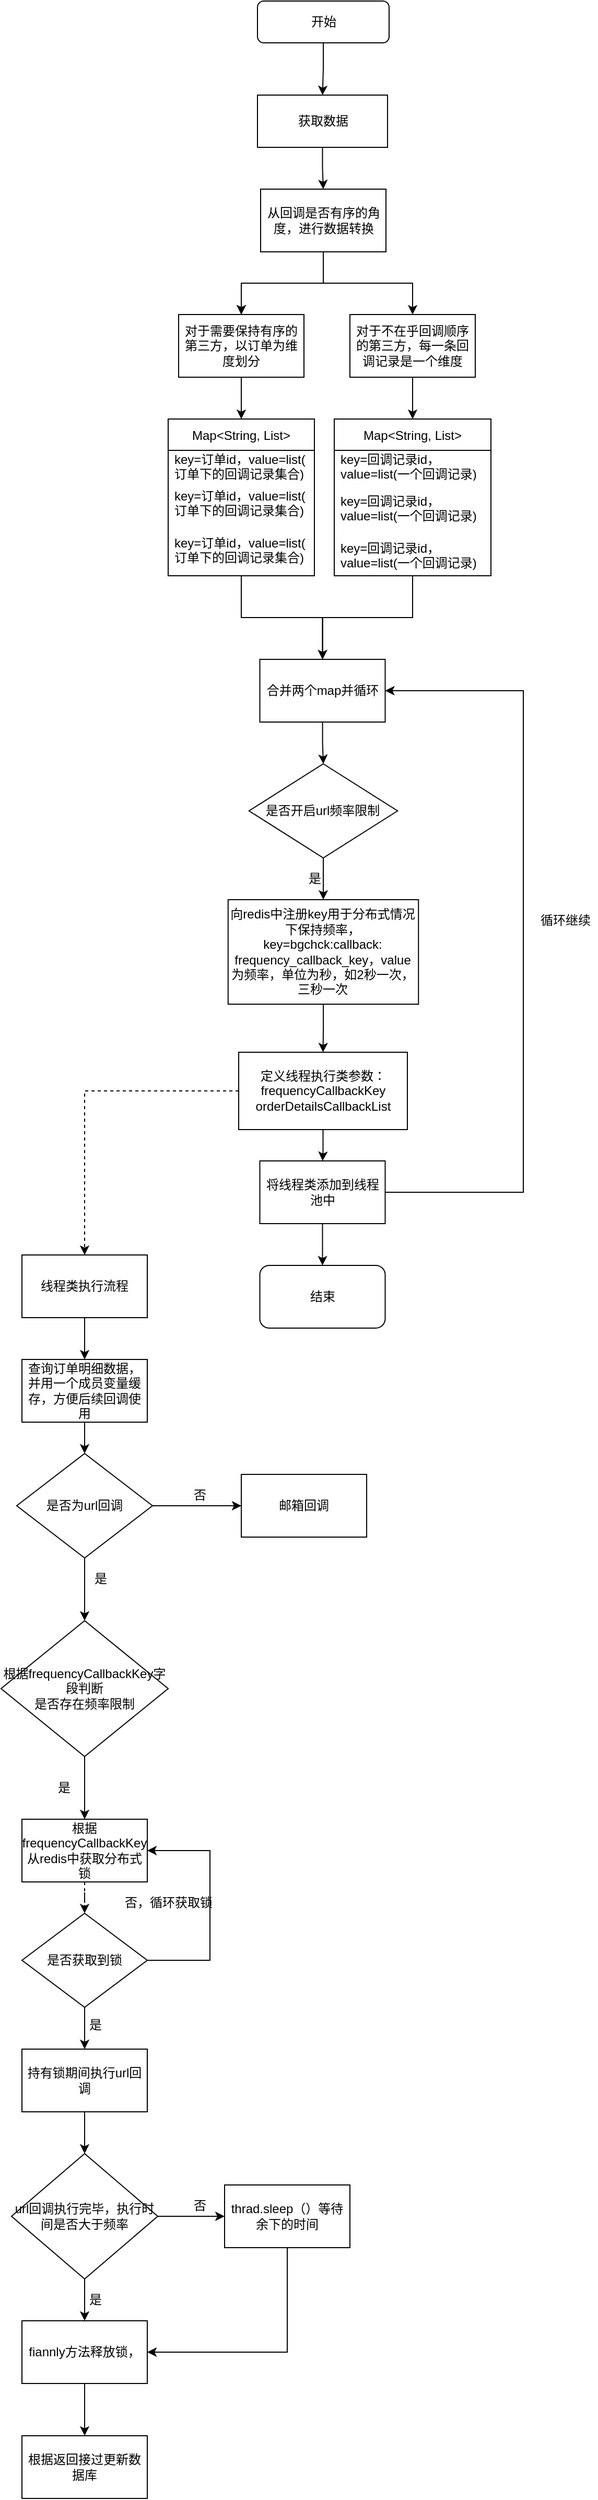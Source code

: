 <mxfile version="16.2.7" type="github">
  <diagram id="C5RBs43oDa-KdzZeNtuy" name="Page-1">
    <mxGraphModel dx="788" dy="585" grid="1" gridSize="10" guides="1" tooltips="1" connect="1" arrows="1" fold="1" page="1" pageScale="1" pageWidth="827" pageHeight="1169" math="0" shadow="0">
      <root>
        <mxCell id="WIyWlLk6GJQsqaUBKTNV-0" />
        <mxCell id="WIyWlLk6GJQsqaUBKTNV-1" parent="WIyWlLk6GJQsqaUBKTNV-0" />
        <mxCell id="MgLEf6diQMLtDa7vrzc0-2" value="" style="edgeStyle=orthogonalEdgeStyle;rounded=0;orthogonalLoop=1;jettySize=auto;html=1;" edge="1" parent="WIyWlLk6GJQsqaUBKTNV-1" source="MgLEf6diQMLtDa7vrzc0-0" target="MgLEf6diQMLtDa7vrzc0-1">
          <mxGeometry relative="1" as="geometry" />
        </mxCell>
        <mxCell id="MgLEf6diQMLtDa7vrzc0-0" value="开始" style="rounded=1;whiteSpace=wrap;html=1;" vertex="1" parent="WIyWlLk6GJQsqaUBKTNV-1">
          <mxGeometry x="325.5" y="40" width="126" height="40" as="geometry" />
        </mxCell>
        <mxCell id="MgLEf6diQMLtDa7vrzc0-6" value="" style="edgeStyle=orthogonalEdgeStyle;rounded=0;orthogonalLoop=1;jettySize=auto;html=1;" edge="1" parent="WIyWlLk6GJQsqaUBKTNV-1" source="MgLEf6diQMLtDa7vrzc0-1" target="MgLEf6diQMLtDa7vrzc0-5">
          <mxGeometry relative="1" as="geometry" />
        </mxCell>
        <mxCell id="MgLEf6diQMLtDa7vrzc0-1" value="获取数据" style="whiteSpace=wrap;html=1;rounded=0;" vertex="1" parent="WIyWlLk6GJQsqaUBKTNV-1">
          <mxGeometry x="325.5" y="130" width="124.5" height="50" as="geometry" />
        </mxCell>
        <mxCell id="MgLEf6diQMLtDa7vrzc0-15" value="" style="edgeStyle=orthogonalEdgeStyle;rounded=0;orthogonalLoop=1;jettySize=auto;html=1;fontSize=12;" edge="1" parent="WIyWlLk6GJQsqaUBKTNV-1" source="MgLEf6diQMLtDa7vrzc0-5" target="MgLEf6diQMLtDa7vrzc0-14">
          <mxGeometry relative="1" as="geometry" />
        </mxCell>
        <mxCell id="MgLEf6diQMLtDa7vrzc0-16" value="" style="edgeStyle=orthogonalEdgeStyle;rounded=0;orthogonalLoop=1;jettySize=auto;html=1;fontSize=12;" edge="1" parent="WIyWlLk6GJQsqaUBKTNV-1" source="MgLEf6diQMLtDa7vrzc0-5" target="MgLEf6diQMLtDa7vrzc0-14">
          <mxGeometry relative="1" as="geometry" />
        </mxCell>
        <mxCell id="MgLEf6diQMLtDa7vrzc0-18" style="edgeStyle=orthogonalEdgeStyle;rounded=0;orthogonalLoop=1;jettySize=auto;html=1;exitX=0.5;exitY=1;exitDx=0;exitDy=0;entryX=0.5;entryY=0;entryDx=0;entryDy=0;fontSize=12;" edge="1" parent="WIyWlLk6GJQsqaUBKTNV-1" source="MgLEf6diQMLtDa7vrzc0-5" target="MgLEf6diQMLtDa7vrzc0-17">
          <mxGeometry relative="1" as="geometry" />
        </mxCell>
        <mxCell id="MgLEf6diQMLtDa7vrzc0-5" value="从回调是否有序的角度，进行数据转换" style="whiteSpace=wrap;html=1;rounded=0;" vertex="1" parent="WIyWlLk6GJQsqaUBKTNV-1">
          <mxGeometry x="328.5" y="220" width="120" height="60" as="geometry" />
        </mxCell>
        <mxCell id="MgLEf6diQMLtDa7vrzc0-29" style="edgeStyle=orthogonalEdgeStyle;rounded=0;orthogonalLoop=1;jettySize=auto;html=1;exitX=0.5;exitY=1;exitDx=0;exitDy=0;fontSize=12;" edge="1" parent="WIyWlLk6GJQsqaUBKTNV-1" source="MgLEf6diQMLtDa7vrzc0-14" target="MgLEf6diQMLtDa7vrzc0-24">
          <mxGeometry relative="1" as="geometry" />
        </mxCell>
        <mxCell id="MgLEf6diQMLtDa7vrzc0-14" value="对于需要保持有序的第三方，以订单为维度划分" style="whiteSpace=wrap;html=1;rounded=0;shadow=0;glass=0;sketch=0;gradientColor=none;fillColor=default;strokeColor=default;" vertex="1" parent="WIyWlLk6GJQsqaUBKTNV-1">
          <mxGeometry x="250" y="340" width="120" height="60" as="geometry" />
        </mxCell>
        <mxCell id="MgLEf6diQMLtDa7vrzc0-35" style="edgeStyle=orthogonalEdgeStyle;rounded=0;orthogonalLoop=1;jettySize=auto;html=1;exitX=0.5;exitY=1;exitDx=0;exitDy=0;entryX=0.5;entryY=0;entryDx=0;entryDy=0;fontSize=12;" edge="1" parent="WIyWlLk6GJQsqaUBKTNV-1" source="MgLEf6diQMLtDa7vrzc0-17" target="MgLEf6diQMLtDa7vrzc0-30">
          <mxGeometry relative="1" as="geometry" />
        </mxCell>
        <mxCell id="MgLEf6diQMLtDa7vrzc0-17" value="对于不在乎回调顺序的第三方，每一条回调记录是一个维度" style="whiteSpace=wrap;html=1;rounded=0;" vertex="1" parent="WIyWlLk6GJQsqaUBKTNV-1">
          <mxGeometry x="414" y="340" width="120" height="60" as="geometry" />
        </mxCell>
        <mxCell id="MgLEf6diQMLtDa7vrzc0-38" value="" style="edgeStyle=orthogonalEdgeStyle;rounded=0;orthogonalLoop=1;jettySize=auto;html=1;fontSize=12;" edge="1" parent="WIyWlLk6GJQsqaUBKTNV-1" source="MgLEf6diQMLtDa7vrzc0-24" target="MgLEf6diQMLtDa7vrzc0-37">
          <mxGeometry relative="1" as="geometry" />
        </mxCell>
        <mxCell id="MgLEf6diQMLtDa7vrzc0-24" value="Map&lt;String, List&gt;" style="swimlane;fontStyle=0;childLayout=stackLayout;horizontal=1;startSize=30;horizontalStack=0;resizeParent=1;resizeParentMax=0;resizeLast=0;collapsible=1;marginBottom=0;fontSize=12;" vertex="1" parent="WIyWlLk6GJQsqaUBKTNV-1">
          <mxGeometry x="240" y="440" width="140" height="150" as="geometry" />
        </mxCell>
        <mxCell id="MgLEf6diQMLtDa7vrzc0-25" value="key=订单id，value=list(&#xa;订单下的回调记录集合)" style="text;strokeColor=none;fillColor=none;align=left;verticalAlign=middle;spacingLeft=4;spacingRight=4;overflow=hidden;points=[[0,0.5],[1,0.5]];portConstraint=eastwest;rotatable=0;fontSize=12;" vertex="1" parent="MgLEf6diQMLtDa7vrzc0-24">
          <mxGeometry y="30" width="140" height="30" as="geometry" />
        </mxCell>
        <mxCell id="MgLEf6diQMLtDa7vrzc0-26" value="key=订单id，value=list(&#xa;订单下的回调记录集合)" style="text;strokeColor=none;fillColor=none;align=left;verticalAlign=middle;spacingLeft=4;spacingRight=4;overflow=hidden;points=[[0,0.5],[1,0.5]];portConstraint=eastwest;rotatable=0;fontSize=12;" vertex="1" parent="MgLEf6diQMLtDa7vrzc0-24">
          <mxGeometry y="60" width="140" height="40" as="geometry" />
        </mxCell>
        <mxCell id="MgLEf6diQMLtDa7vrzc0-27" value="key=订单id，value=list(&#xa;订单下的回调记录集合)" style="text;strokeColor=none;fillColor=none;align=left;verticalAlign=middle;spacingLeft=4;spacingRight=4;overflow=hidden;points=[[0,0.5],[1,0.5]];portConstraint=eastwest;rotatable=0;fontSize=12;" vertex="1" parent="MgLEf6diQMLtDa7vrzc0-24">
          <mxGeometry y="100" width="140" height="50" as="geometry" />
        </mxCell>
        <mxCell id="MgLEf6diQMLtDa7vrzc0-39" value="" style="edgeStyle=orthogonalEdgeStyle;rounded=0;orthogonalLoop=1;jettySize=auto;html=1;fontSize=12;" edge="1" parent="WIyWlLk6GJQsqaUBKTNV-1" source="MgLEf6diQMLtDa7vrzc0-30" target="MgLEf6diQMLtDa7vrzc0-37">
          <mxGeometry relative="1" as="geometry" />
        </mxCell>
        <mxCell id="MgLEf6diQMLtDa7vrzc0-30" value="Map&lt;String, List&gt;" style="swimlane;fontStyle=0;childLayout=stackLayout;horizontal=1;startSize=30;horizontalStack=0;resizeParent=1;resizeParentMax=0;resizeLast=0;collapsible=1;marginBottom=0;fontSize=12;" vertex="1" parent="WIyWlLk6GJQsqaUBKTNV-1">
          <mxGeometry x="399" y="440" width="150" height="150" as="geometry" />
        </mxCell>
        <mxCell id="MgLEf6diQMLtDa7vrzc0-31" value="key=回调记录id，&#xa;value=list(一个回调记录)" style="text;strokeColor=none;fillColor=none;align=left;verticalAlign=middle;spacingLeft=4;spacingRight=4;overflow=hidden;points=[[0,0.5],[1,0.5]];portConstraint=eastwest;rotatable=0;fontSize=12;" vertex="1" parent="MgLEf6diQMLtDa7vrzc0-30">
          <mxGeometry y="30" width="150" height="30" as="geometry" />
        </mxCell>
        <mxCell id="MgLEf6diQMLtDa7vrzc0-32" value="key=回调记录id，&#xa;value=list(一个回调记录)" style="text;strokeColor=none;fillColor=none;align=left;verticalAlign=middle;spacingLeft=4;spacingRight=4;overflow=hidden;points=[[0,0.5],[1,0.5]];portConstraint=eastwest;rotatable=0;fontSize=12;" vertex="1" parent="MgLEf6diQMLtDa7vrzc0-30">
          <mxGeometry y="60" width="150" height="50" as="geometry" />
        </mxCell>
        <mxCell id="MgLEf6diQMLtDa7vrzc0-33" value="key=回调记录id，&#xa;value=list(一个回调记录)" style="text;strokeColor=none;fillColor=none;align=left;verticalAlign=middle;spacingLeft=4;spacingRight=4;overflow=hidden;points=[[0,0.5],[1,0.5]];portConstraint=eastwest;rotatable=0;fontSize=12;" vertex="1" parent="MgLEf6diQMLtDa7vrzc0-30">
          <mxGeometry y="110" width="150" height="40" as="geometry" />
        </mxCell>
        <mxCell id="MgLEf6diQMLtDa7vrzc0-43" value="" style="edgeStyle=orthogonalEdgeStyle;rounded=0;orthogonalLoop=1;jettySize=auto;html=1;fontSize=12;" edge="1" parent="WIyWlLk6GJQsqaUBKTNV-1" source="MgLEf6diQMLtDa7vrzc0-37" target="MgLEf6diQMLtDa7vrzc0-42">
          <mxGeometry relative="1" as="geometry" />
        </mxCell>
        <mxCell id="MgLEf6diQMLtDa7vrzc0-37" value="合并两个map并循环" style="whiteSpace=wrap;html=1;fontStyle=0;startSize=30;" vertex="1" parent="WIyWlLk6GJQsqaUBKTNV-1">
          <mxGeometry x="327.75" y="670" width="120" height="60" as="geometry" />
        </mxCell>
        <mxCell id="MgLEf6diQMLtDa7vrzc0-45" value="" style="edgeStyle=orthogonalEdgeStyle;rounded=0;orthogonalLoop=1;jettySize=auto;html=1;fontSize=12;" edge="1" parent="WIyWlLk6GJQsqaUBKTNV-1" source="MgLEf6diQMLtDa7vrzc0-42" target="MgLEf6diQMLtDa7vrzc0-44">
          <mxGeometry relative="1" as="geometry" />
        </mxCell>
        <mxCell id="MgLEf6diQMLtDa7vrzc0-42" value="是否开启url频率限制" style="rhombus;whiteSpace=wrap;html=1;fontStyle=0;startSize=30;" vertex="1" parent="WIyWlLk6GJQsqaUBKTNV-1">
          <mxGeometry x="317.38" y="770" width="142.25" height="90" as="geometry" />
        </mxCell>
        <mxCell id="MgLEf6diQMLtDa7vrzc0-50" value="" style="edgeStyle=orthogonalEdgeStyle;rounded=0;orthogonalLoop=1;jettySize=auto;html=1;fontSize=12;" edge="1" parent="WIyWlLk6GJQsqaUBKTNV-1" source="MgLEf6diQMLtDa7vrzc0-44" target="MgLEf6diQMLtDa7vrzc0-49">
          <mxGeometry relative="1" as="geometry" />
        </mxCell>
        <mxCell id="MgLEf6diQMLtDa7vrzc0-44" value="向redis中注册key用于分布式情况下保持频率，key=bgchck:callback:&lt;br&gt;frequency_callback_key，value为频率，单位为秒，如2秒一次，三秒一次" style="whiteSpace=wrap;html=1;fontStyle=0;startSize=30;" vertex="1" parent="WIyWlLk6GJQsqaUBKTNV-1">
          <mxGeometry x="297.38" y="900" width="182.26" height="100" as="geometry" />
        </mxCell>
        <mxCell id="MgLEf6diQMLtDa7vrzc0-46" value="是" style="text;html=1;align=center;verticalAlign=middle;resizable=0;points=[];autosize=1;strokeColor=none;fillColor=none;fontSize=12;" vertex="1" parent="WIyWlLk6GJQsqaUBKTNV-1">
          <mxGeometry x="365" y="870" width="30" height="20" as="geometry" />
        </mxCell>
        <mxCell id="MgLEf6diQMLtDa7vrzc0-52" value="" style="edgeStyle=orthogonalEdgeStyle;rounded=0;orthogonalLoop=1;jettySize=auto;html=1;fontSize=12;" edge="1" parent="WIyWlLk6GJQsqaUBKTNV-1" source="MgLEf6diQMLtDa7vrzc0-49" target="MgLEf6diQMLtDa7vrzc0-51">
          <mxGeometry relative="1" as="geometry" />
        </mxCell>
        <mxCell id="MgLEf6diQMLtDa7vrzc0-56" value="" style="edgeStyle=orthogonalEdgeStyle;rounded=0;orthogonalLoop=1;jettySize=auto;html=1;fontSize=12;dashed=1;" edge="1" parent="WIyWlLk6GJQsqaUBKTNV-1" source="MgLEf6diQMLtDa7vrzc0-49" target="MgLEf6diQMLtDa7vrzc0-55">
          <mxGeometry relative="1" as="geometry" />
        </mxCell>
        <mxCell id="MgLEf6diQMLtDa7vrzc0-49" value="定义线程执行类参数：&lt;br&gt;frequencyCallbackKey&lt;br&gt;orderDetailsCallbackList" style="whiteSpace=wrap;html=1;fontStyle=0;startSize=30;" vertex="1" parent="WIyWlLk6GJQsqaUBKTNV-1">
          <mxGeometry x="307.51" y="1046" width="161.49" height="74" as="geometry" />
        </mxCell>
        <mxCell id="MgLEf6diQMLtDa7vrzc0-53" style="edgeStyle=orthogonalEdgeStyle;rounded=0;orthogonalLoop=1;jettySize=auto;html=1;exitX=1;exitY=0.5;exitDx=0;exitDy=0;entryX=1;entryY=0.5;entryDx=0;entryDy=0;fontSize=12;" edge="1" parent="WIyWlLk6GJQsqaUBKTNV-1" source="MgLEf6diQMLtDa7vrzc0-51" target="MgLEf6diQMLtDa7vrzc0-37">
          <mxGeometry relative="1" as="geometry">
            <Array as="points">
              <mxPoint x="580" y="1180" />
              <mxPoint x="580" y="700" />
            </Array>
          </mxGeometry>
        </mxCell>
        <mxCell id="MgLEf6diQMLtDa7vrzc0-73" value="" style="edgeStyle=orthogonalEdgeStyle;rounded=0;orthogonalLoop=1;jettySize=auto;html=1;fontSize=12;" edge="1" parent="WIyWlLk6GJQsqaUBKTNV-1" source="MgLEf6diQMLtDa7vrzc0-51" target="MgLEf6diQMLtDa7vrzc0-72">
          <mxGeometry relative="1" as="geometry" />
        </mxCell>
        <mxCell id="MgLEf6diQMLtDa7vrzc0-51" value="将线程类添加到线程池中" style="whiteSpace=wrap;html=1;fontStyle=0;startSize=30;" vertex="1" parent="WIyWlLk6GJQsqaUBKTNV-1">
          <mxGeometry x="327.75" y="1150" width="120" height="60" as="geometry" />
        </mxCell>
        <mxCell id="MgLEf6diQMLtDa7vrzc0-54" value="循环继续" style="text;html=1;align=center;verticalAlign=middle;resizable=0;points=[];autosize=1;strokeColor=none;fillColor=none;fontSize=12;" vertex="1" parent="WIyWlLk6GJQsqaUBKTNV-1">
          <mxGeometry x="590" y="910" width="60" height="20" as="geometry" />
        </mxCell>
        <mxCell id="MgLEf6diQMLtDa7vrzc0-58" value="" style="edgeStyle=orthogonalEdgeStyle;rounded=0;orthogonalLoop=1;jettySize=auto;html=1;fontSize=12;" edge="1" parent="WIyWlLk6GJQsqaUBKTNV-1" source="MgLEf6diQMLtDa7vrzc0-55" target="MgLEf6diQMLtDa7vrzc0-57">
          <mxGeometry relative="1" as="geometry" />
        </mxCell>
        <mxCell id="MgLEf6diQMLtDa7vrzc0-55" value="线程类执行流程" style="whiteSpace=wrap;html=1;fontStyle=0;startSize=30;" vertex="1" parent="WIyWlLk6GJQsqaUBKTNV-1">
          <mxGeometry x="100.005" y="1240" width="120" height="60" as="geometry" />
        </mxCell>
        <mxCell id="MgLEf6diQMLtDa7vrzc0-60" value="" style="edgeStyle=orthogonalEdgeStyle;rounded=0;orthogonalLoop=1;jettySize=auto;html=1;fontSize=12;" edge="1" parent="WIyWlLk6GJQsqaUBKTNV-1" source="MgLEf6diQMLtDa7vrzc0-57" target="MgLEf6diQMLtDa7vrzc0-59">
          <mxGeometry relative="1" as="geometry" />
        </mxCell>
        <mxCell id="MgLEf6diQMLtDa7vrzc0-57" value="查询订单明细数据，并用一个成员变量缓存，方便后续回调使用" style="whiteSpace=wrap;html=1;fontStyle=0;startSize=30;" vertex="1" parent="WIyWlLk6GJQsqaUBKTNV-1">
          <mxGeometry x="100.005" y="1340" width="120" height="60" as="geometry" />
        </mxCell>
        <mxCell id="MgLEf6diQMLtDa7vrzc0-65" value="" style="edgeStyle=orthogonalEdgeStyle;rounded=0;orthogonalLoop=1;jettySize=auto;html=1;fontSize=12;" edge="1" parent="WIyWlLk6GJQsqaUBKTNV-1" source="MgLEf6diQMLtDa7vrzc0-59" target="MgLEf6diQMLtDa7vrzc0-64">
          <mxGeometry relative="1" as="geometry" />
        </mxCell>
        <mxCell id="MgLEf6diQMLtDa7vrzc0-68" value="" style="edgeStyle=orthogonalEdgeStyle;rounded=0;orthogonalLoop=1;jettySize=auto;html=1;fontSize=12;" edge="1" parent="WIyWlLk6GJQsqaUBKTNV-1" source="MgLEf6diQMLtDa7vrzc0-59" target="MgLEf6diQMLtDa7vrzc0-67">
          <mxGeometry relative="1" as="geometry" />
        </mxCell>
        <mxCell id="MgLEf6diQMLtDa7vrzc0-59" value="是否为url回调" style="rhombus;whiteSpace=wrap;html=1;fontStyle=0;startSize=30;" vertex="1" parent="WIyWlLk6GJQsqaUBKTNV-1">
          <mxGeometry x="95.01" y="1430" width="130" height="100" as="geometry" />
        </mxCell>
        <mxCell id="MgLEf6diQMLtDa7vrzc0-63" value="是" style="text;html=1;align=center;verticalAlign=middle;resizable=0;points=[];autosize=1;strokeColor=none;fillColor=none;fontSize=12;" vertex="1" parent="WIyWlLk6GJQsqaUBKTNV-1">
          <mxGeometry x="160" y="1540" width="30" height="20" as="geometry" />
        </mxCell>
        <mxCell id="MgLEf6diQMLtDa7vrzc0-64" value="邮箱回调" style="whiteSpace=wrap;html=1;fontStyle=0;startSize=30;" vertex="1" parent="WIyWlLk6GJQsqaUBKTNV-1">
          <mxGeometry x="310.01" y="1450" width="120" height="60" as="geometry" />
        </mxCell>
        <mxCell id="MgLEf6diQMLtDa7vrzc0-66" value="否" style="text;html=1;align=center;verticalAlign=middle;resizable=0;points=[];autosize=1;strokeColor=none;fillColor=none;fontSize=12;" vertex="1" parent="WIyWlLk6GJQsqaUBKTNV-1">
          <mxGeometry x="255" y="1460" width="30" height="20" as="geometry" />
        </mxCell>
        <mxCell id="MgLEf6diQMLtDa7vrzc0-70" value="" style="edgeStyle=orthogonalEdgeStyle;rounded=0;orthogonalLoop=1;jettySize=auto;html=1;fontSize=12;" edge="1" parent="WIyWlLk6GJQsqaUBKTNV-1" source="MgLEf6diQMLtDa7vrzc0-67" target="MgLEf6diQMLtDa7vrzc0-69">
          <mxGeometry relative="1" as="geometry" />
        </mxCell>
        <mxCell id="MgLEf6diQMLtDa7vrzc0-67" value="根据frequencyCallbackKey字段判断&lt;br&gt;是否存在频率限制" style="rhombus;whiteSpace=wrap;html=1;rounded=0;shadow=0;glass=0;sketch=0;fontSize=12;strokeColor=default;fillColor=default;gradientColor=none;" vertex="1" parent="WIyWlLk6GJQsqaUBKTNV-1">
          <mxGeometry x="80.01" y="1590" width="160" height="130" as="geometry" />
        </mxCell>
        <mxCell id="MgLEf6diQMLtDa7vrzc0-75" value="" style="edgeStyle=orthogonalEdgeStyle;rounded=0;orthogonalLoop=1;jettySize=auto;html=1;dashed=1;fontSize=12;" edge="1" parent="WIyWlLk6GJQsqaUBKTNV-1" source="MgLEf6diQMLtDa7vrzc0-69" target="MgLEf6diQMLtDa7vrzc0-74">
          <mxGeometry relative="1" as="geometry" />
        </mxCell>
        <mxCell id="MgLEf6diQMLtDa7vrzc0-69" value="根据frequencyCallbackKey从redis中获取分布式锁" style="whiteSpace=wrap;html=1;rounded=0;shadow=0;glass=0;sketch=0;gradientColor=none;" vertex="1" parent="WIyWlLk6GJQsqaUBKTNV-1">
          <mxGeometry x="100.01" y="1780" width="120" height="60" as="geometry" />
        </mxCell>
        <mxCell id="MgLEf6diQMLtDa7vrzc0-71" value="是" style="text;html=1;align=center;verticalAlign=middle;resizable=0;points=[];autosize=1;strokeColor=none;fillColor=none;fontSize=12;" vertex="1" parent="WIyWlLk6GJQsqaUBKTNV-1">
          <mxGeometry x="125" y="1740" width="30" height="20" as="geometry" />
        </mxCell>
        <mxCell id="MgLEf6diQMLtDa7vrzc0-72" value="结束" style="rounded=1;whiteSpace=wrap;html=1;fontStyle=0;startSize=30;" vertex="1" parent="WIyWlLk6GJQsqaUBKTNV-1">
          <mxGeometry x="327.75" y="1250" width="120" height="60" as="geometry" />
        </mxCell>
        <mxCell id="MgLEf6diQMLtDa7vrzc0-77" value="" style="edgeStyle=orthogonalEdgeStyle;rounded=0;orthogonalLoop=1;jettySize=auto;html=1;fontSize=12;" edge="1" parent="WIyWlLk6GJQsqaUBKTNV-1" source="MgLEf6diQMLtDa7vrzc0-74" target="MgLEf6diQMLtDa7vrzc0-76">
          <mxGeometry relative="1" as="geometry" />
        </mxCell>
        <mxCell id="MgLEf6diQMLtDa7vrzc0-90" style="edgeStyle=orthogonalEdgeStyle;rounded=0;orthogonalLoop=1;jettySize=auto;html=1;exitX=1;exitY=0.5;exitDx=0;exitDy=0;entryX=1;entryY=0.5;entryDx=0;entryDy=0;fontSize=12;" edge="1" parent="WIyWlLk6GJQsqaUBKTNV-1" source="MgLEf6diQMLtDa7vrzc0-74" target="MgLEf6diQMLtDa7vrzc0-69">
          <mxGeometry relative="1" as="geometry">
            <Array as="points">
              <mxPoint x="280" y="1915" />
              <mxPoint x="280" y="1810" />
            </Array>
          </mxGeometry>
        </mxCell>
        <mxCell id="MgLEf6diQMLtDa7vrzc0-74" value="是否获取到锁" style="rhombus;whiteSpace=wrap;html=1;rounded=0;shadow=0;glass=0;sketch=0;gradientColor=none;" vertex="1" parent="WIyWlLk6GJQsqaUBKTNV-1">
          <mxGeometry x="100.02" y="1870" width="119.99" height="90" as="geometry" />
        </mxCell>
        <mxCell id="MgLEf6diQMLtDa7vrzc0-82" value="" style="edgeStyle=orthogonalEdgeStyle;rounded=0;orthogonalLoop=1;jettySize=auto;html=1;fontSize=12;" edge="1" parent="WIyWlLk6GJQsqaUBKTNV-1" source="MgLEf6diQMLtDa7vrzc0-76" target="MgLEf6diQMLtDa7vrzc0-81">
          <mxGeometry relative="1" as="geometry" />
        </mxCell>
        <mxCell id="MgLEf6diQMLtDa7vrzc0-76" value="持有锁期间执行url回调" style="whiteSpace=wrap;html=1;rounded=0;shadow=0;glass=0;sketch=0;gradientColor=none;" vertex="1" parent="WIyWlLk6GJQsqaUBKTNV-1">
          <mxGeometry x="100.005" y="2000" width="120" height="60" as="geometry" />
        </mxCell>
        <mxCell id="MgLEf6diQMLtDa7vrzc0-78" value="是" style="text;html=1;align=center;verticalAlign=middle;resizable=0;points=[];autosize=1;strokeColor=none;fillColor=none;fontSize=12;" vertex="1" parent="WIyWlLk6GJQsqaUBKTNV-1">
          <mxGeometry x="155" y="1967" width="30" height="20" as="geometry" />
        </mxCell>
        <mxCell id="MgLEf6diQMLtDa7vrzc0-84" value="" style="edgeStyle=orthogonalEdgeStyle;rounded=0;orthogonalLoop=1;jettySize=auto;html=1;fontSize=12;" edge="1" parent="WIyWlLk6GJQsqaUBKTNV-1" source="MgLEf6diQMLtDa7vrzc0-81" target="MgLEf6diQMLtDa7vrzc0-83">
          <mxGeometry relative="1" as="geometry" />
        </mxCell>
        <mxCell id="MgLEf6diQMLtDa7vrzc0-93" value="" style="edgeStyle=orthogonalEdgeStyle;rounded=0;orthogonalLoop=1;jettySize=auto;html=1;fontSize=12;" edge="1" parent="WIyWlLk6GJQsqaUBKTNV-1" source="MgLEf6diQMLtDa7vrzc0-81" target="MgLEf6diQMLtDa7vrzc0-92">
          <mxGeometry relative="1" as="geometry" />
        </mxCell>
        <mxCell id="MgLEf6diQMLtDa7vrzc0-81" value="&lt;span&gt;url回调执行完毕，执行时间是否大于频率&lt;/span&gt;" style="rhombus;whiteSpace=wrap;html=1;rounded=0;shadow=0;glass=0;sketch=0;gradientColor=none;" vertex="1" parent="WIyWlLk6GJQsqaUBKTNV-1">
          <mxGeometry x="90.01" y="2100" width="140" height="120" as="geometry" />
        </mxCell>
        <mxCell id="MgLEf6diQMLtDa7vrzc0-97" value="" style="edgeStyle=orthogonalEdgeStyle;rounded=0;orthogonalLoop=1;jettySize=auto;html=1;fontSize=12;" edge="1" parent="WIyWlLk6GJQsqaUBKTNV-1" source="MgLEf6diQMLtDa7vrzc0-83" target="MgLEf6diQMLtDa7vrzc0-96">
          <mxGeometry relative="1" as="geometry" />
        </mxCell>
        <mxCell id="MgLEf6diQMLtDa7vrzc0-83" value="fiannly方法释放锁，" style="whiteSpace=wrap;html=1;rounded=0;shadow=0;glass=0;sketch=0;gradientColor=none;" vertex="1" parent="WIyWlLk6GJQsqaUBKTNV-1">
          <mxGeometry x="100.01" y="2260" width="120" height="60" as="geometry" />
        </mxCell>
        <mxCell id="MgLEf6diQMLtDa7vrzc0-85" value="是" style="text;html=1;align=center;verticalAlign=middle;resizable=0;points=[];autosize=1;strokeColor=none;fillColor=none;fontSize=12;" vertex="1" parent="WIyWlLk6GJQsqaUBKTNV-1">
          <mxGeometry x="155" y="2230" width="30" height="20" as="geometry" />
        </mxCell>
        <mxCell id="MgLEf6diQMLtDa7vrzc0-91" value="否，循环获取锁" style="text;html=1;align=center;verticalAlign=middle;resizable=0;points=[];autosize=1;strokeColor=none;fillColor=none;fontSize=12;" vertex="1" parent="WIyWlLk6GJQsqaUBKTNV-1">
          <mxGeometry x="190" y="1850" width="100" height="20" as="geometry" />
        </mxCell>
        <mxCell id="MgLEf6diQMLtDa7vrzc0-95" style="edgeStyle=orthogonalEdgeStyle;rounded=0;orthogonalLoop=1;jettySize=auto;html=1;exitX=0.5;exitY=1;exitDx=0;exitDy=0;entryX=1;entryY=0.5;entryDx=0;entryDy=0;fontSize=12;" edge="1" parent="WIyWlLk6GJQsqaUBKTNV-1" source="MgLEf6diQMLtDa7vrzc0-92" target="MgLEf6diQMLtDa7vrzc0-83">
          <mxGeometry relative="1" as="geometry" />
        </mxCell>
        <mxCell id="MgLEf6diQMLtDa7vrzc0-92" value="thrad.sleep（）等待余下的时间" style="whiteSpace=wrap;html=1;rounded=0;shadow=0;glass=0;sketch=0;gradientColor=none;" vertex="1" parent="WIyWlLk6GJQsqaUBKTNV-1">
          <mxGeometry x="294" y="2130" width="120" height="60" as="geometry" />
        </mxCell>
        <mxCell id="MgLEf6diQMLtDa7vrzc0-94" value="否" style="text;html=1;align=center;verticalAlign=middle;resizable=0;points=[];autosize=1;strokeColor=none;fillColor=none;fontSize=12;" vertex="1" parent="WIyWlLk6GJQsqaUBKTNV-1">
          <mxGeometry x="255" y="2140" width="30" height="20" as="geometry" />
        </mxCell>
        <mxCell id="MgLEf6diQMLtDa7vrzc0-96" value="根据返回接过更新数据库" style="whiteSpace=wrap;html=1;rounded=0;shadow=0;glass=0;sketch=0;gradientColor=none;" vertex="1" parent="WIyWlLk6GJQsqaUBKTNV-1">
          <mxGeometry x="100.01" y="2370" width="120" height="60" as="geometry" />
        </mxCell>
      </root>
    </mxGraphModel>
  </diagram>
</mxfile>
